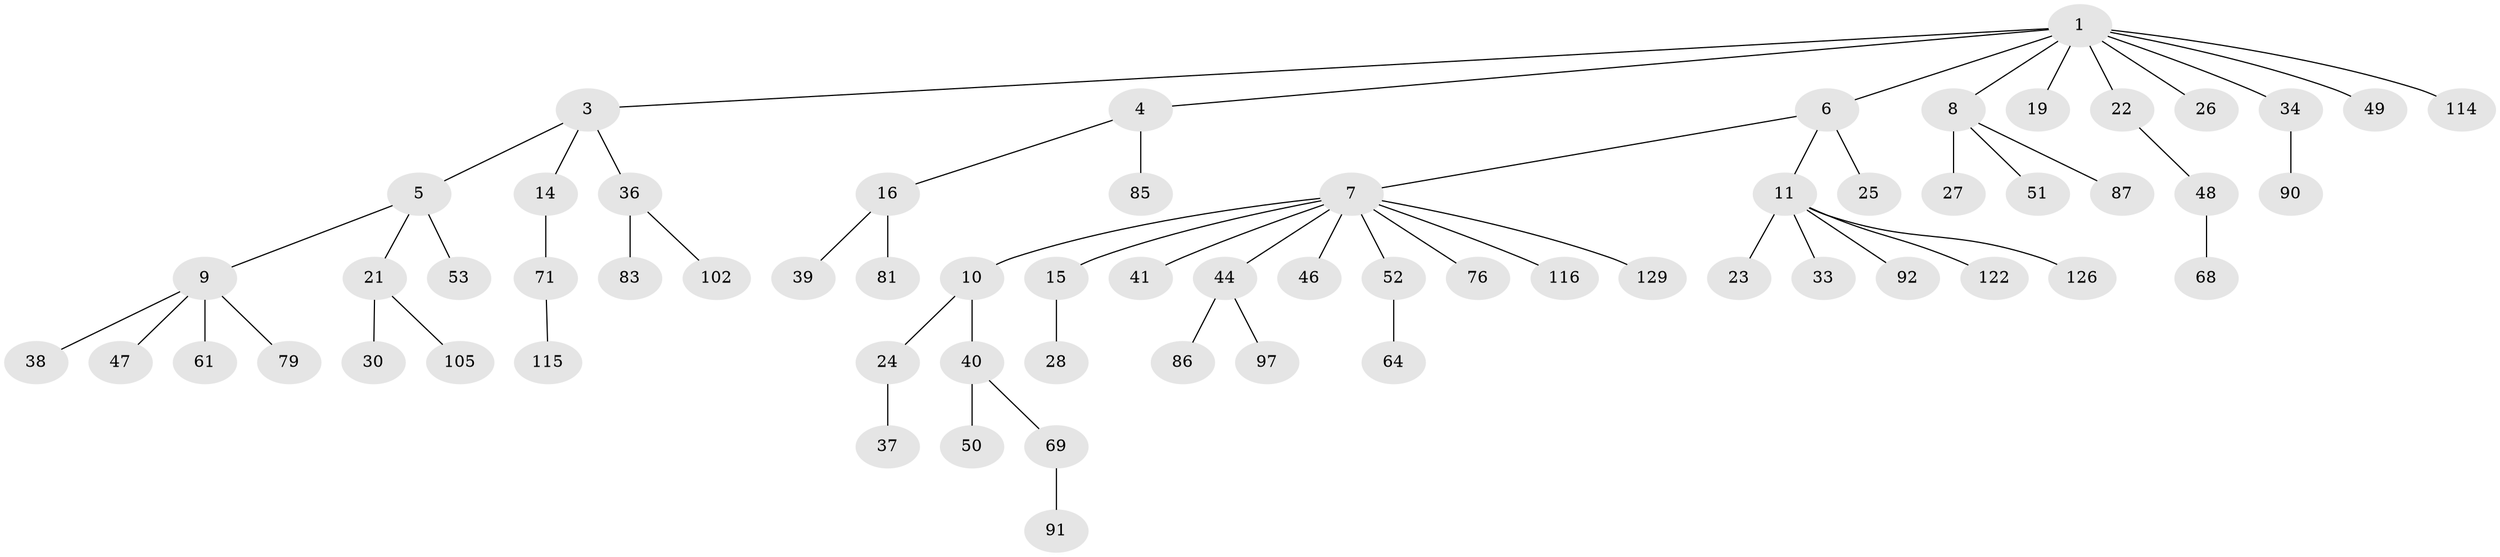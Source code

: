 // original degree distribution, {4: 0.08527131782945736, 8: 0.015503875968992248, 3: 0.13178294573643412, 7: 0.007751937984496124, 5: 0.023255813953488372, 2: 0.21705426356589147, 1: 0.5193798449612403}
// Generated by graph-tools (version 1.1) at 2025/15/03/09/25 04:15:37]
// undirected, 64 vertices, 63 edges
graph export_dot {
graph [start="1"]
  node [color=gray90,style=filled];
  1 [super="+2"];
  3;
  4;
  5;
  6;
  7 [super="+29"];
  8 [super="+62"];
  9 [super="+32"];
  10 [super="+12"];
  11 [super="+13+18+17"];
  14;
  15 [super="+67+31"];
  16 [super="+20"];
  19 [super="+56"];
  21 [super="+55"];
  22 [super="+42"];
  23 [super="+77"];
  24;
  25 [super="+111+112+123+72"];
  26;
  27;
  28;
  30 [super="+58+94"];
  33 [super="+35"];
  34;
  36 [super="+43+93+106+104+98+45+73"];
  37;
  38;
  39 [super="+118"];
  40;
  41;
  44 [super="+54"];
  46 [super="+99+82"];
  47;
  48 [super="+95"];
  49;
  50;
  51;
  52 [super="+65+124"];
  53 [super="+107"];
  61;
  64 [super="+125"];
  68 [super="+70+80"];
  69;
  71 [super="+75+127"];
  76;
  79;
  81;
  83 [super="+121"];
  85 [super="+120+100+109"];
  86;
  87;
  90;
  91;
  92;
  97;
  102;
  105;
  114;
  115;
  116;
  122;
  126;
  129;
  1 -- 4;
  1 -- 6;
  1 -- 19;
  1 -- 34;
  1 -- 3;
  1 -- 8;
  1 -- 49;
  1 -- 114;
  1 -- 22;
  1 -- 26;
  3 -- 5;
  3 -- 14;
  3 -- 36;
  4 -- 16;
  4 -- 85;
  5 -- 9;
  5 -- 21;
  5 -- 53;
  6 -- 7;
  6 -- 11;
  6 -- 25;
  7 -- 10;
  7 -- 15;
  7 -- 41;
  7 -- 46;
  7 -- 116;
  7 -- 129;
  7 -- 52;
  7 -- 44;
  7 -- 76;
  8 -- 27;
  8 -- 51;
  8 -- 87;
  9 -- 47;
  9 -- 61;
  9 -- 38;
  9 -- 79;
  10 -- 24;
  10 -- 40;
  11 -- 33;
  11 -- 126;
  11 -- 23;
  11 -- 92;
  11 -- 122;
  14 -- 71;
  15 -- 28;
  16 -- 81;
  16 -- 39;
  21 -- 30;
  21 -- 105;
  22 -- 48;
  24 -- 37;
  34 -- 90;
  36 -- 83;
  36 -- 102;
  40 -- 50;
  40 -- 69;
  44 -- 97;
  44 -- 86;
  48 -- 68;
  52 -- 64;
  69 -- 91;
  71 -- 115;
}
